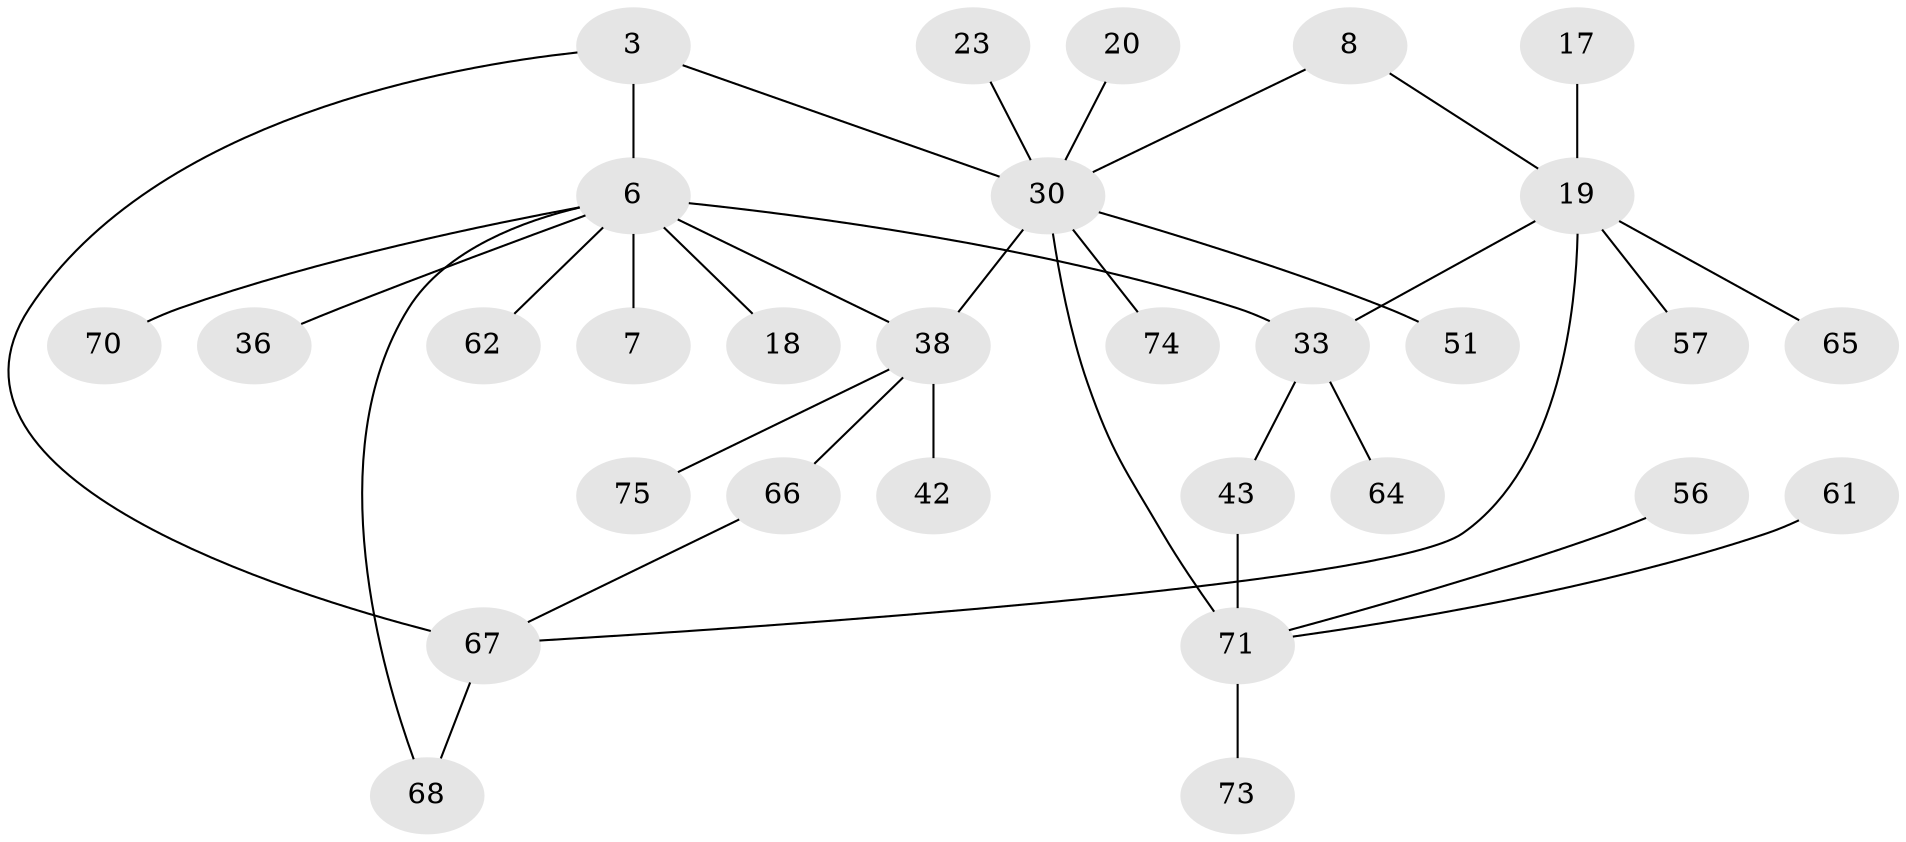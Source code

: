 // original degree distribution, {5: 0.04, 2: 0.29333333333333333, 8: 0.013333333333333334, 4: 0.09333333333333334, 6: 0.04, 1: 0.36, 3: 0.16}
// Generated by graph-tools (version 1.1) at 2025/46/03/04/25 21:46:07]
// undirected, 30 vertices, 35 edges
graph export_dot {
graph [start="1"]
  node [color=gray90,style=filled];
  3 [super="+1"];
  6 [super="+4"];
  7;
  8;
  17;
  18;
  19 [super="+11"];
  20;
  23;
  30 [super="+12+2"];
  33 [super="+22+29+10"];
  36;
  38 [super="+24+21+31+37"];
  42;
  43 [super="+41"];
  51 [super="+39"];
  56;
  57;
  61 [super="+59"];
  62 [super="+13"];
  64 [super="+49+53+54+55+58"];
  65;
  66 [super="+50"];
  67 [super="+14+28+34+60+63"];
  68;
  70;
  71 [super="+16+48"];
  73 [super="+72"];
  74;
  75 [super="+52+69"];
  3 -- 6 [weight=2];
  3 -- 67 [weight=2];
  3 -- 30;
  6 -- 36;
  6 -- 70;
  6 -- 68;
  6 -- 7;
  6 -- 18;
  6 -- 38 [weight=2];
  6 -- 62;
  6 -- 33 [weight=2];
  8 -- 19;
  8 -- 30;
  17 -- 19;
  19 -- 65 [weight=2];
  19 -- 57;
  19 -- 67;
  19 -- 33 [weight=2];
  20 -- 30;
  23 -- 30;
  30 -- 74;
  30 -- 71 [weight=2];
  30 -- 38;
  30 -- 51;
  33 -- 43;
  33 -- 64;
  38 -- 42;
  38 -- 75 [weight=2];
  38 -- 66;
  43 -- 71;
  56 -- 71;
  61 -- 71;
  66 -- 67;
  67 -- 68;
  71 -- 73;
}
